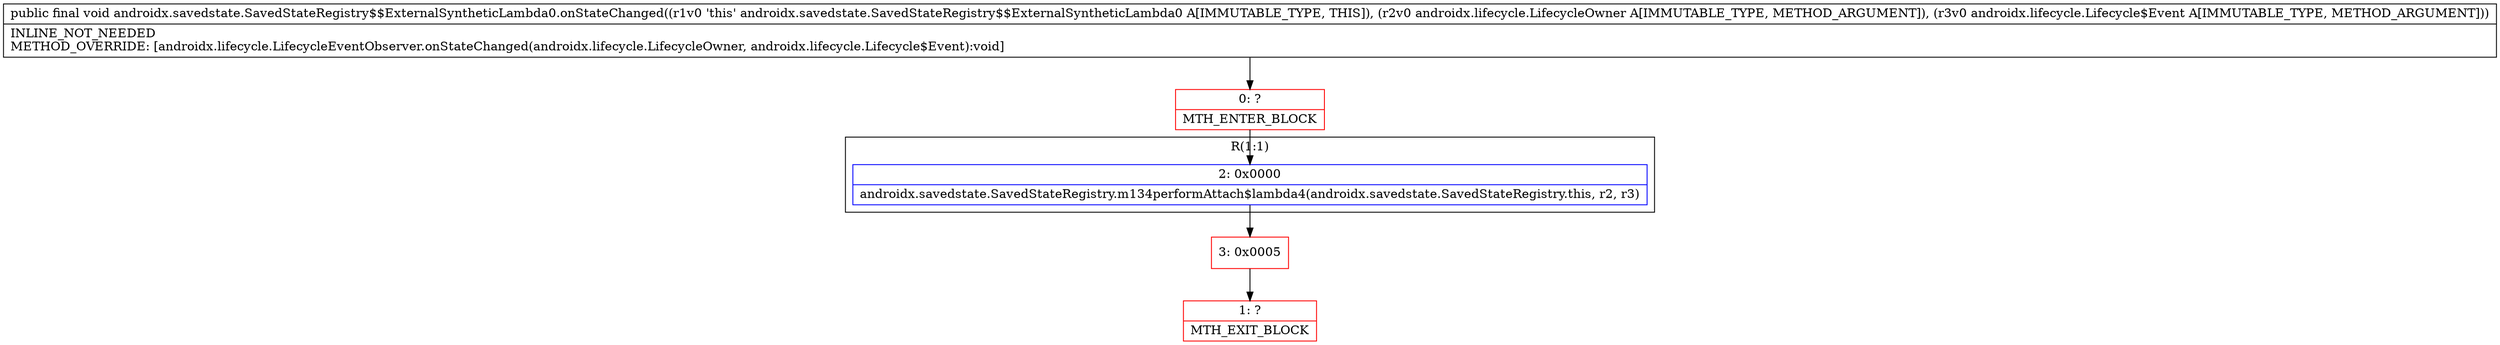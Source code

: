 digraph "CFG forandroidx.savedstate.SavedStateRegistry$$ExternalSyntheticLambda0.onStateChanged(Landroidx\/lifecycle\/LifecycleOwner;Landroidx\/lifecycle\/Lifecycle$Event;)V" {
subgraph cluster_Region_1967121194 {
label = "R(1:1)";
node [shape=record,color=blue];
Node_2 [shape=record,label="{2\:\ 0x0000|androidx.savedstate.SavedStateRegistry.m134performAttach$lambda4(androidx.savedstate.SavedStateRegistry.this, r2, r3)\l}"];
}
Node_0 [shape=record,color=red,label="{0\:\ ?|MTH_ENTER_BLOCK\l}"];
Node_3 [shape=record,color=red,label="{3\:\ 0x0005}"];
Node_1 [shape=record,color=red,label="{1\:\ ?|MTH_EXIT_BLOCK\l}"];
MethodNode[shape=record,label="{public final void androidx.savedstate.SavedStateRegistry$$ExternalSyntheticLambda0.onStateChanged((r1v0 'this' androidx.savedstate.SavedStateRegistry$$ExternalSyntheticLambda0 A[IMMUTABLE_TYPE, THIS]), (r2v0 androidx.lifecycle.LifecycleOwner A[IMMUTABLE_TYPE, METHOD_ARGUMENT]), (r3v0 androidx.lifecycle.Lifecycle$Event A[IMMUTABLE_TYPE, METHOD_ARGUMENT]))  | INLINE_NOT_NEEDED\lMETHOD_OVERRIDE: [androidx.lifecycle.LifecycleEventObserver.onStateChanged(androidx.lifecycle.LifecycleOwner, androidx.lifecycle.Lifecycle$Event):void]\l}"];
MethodNode -> Node_0;Node_2 -> Node_3;
Node_0 -> Node_2;
Node_3 -> Node_1;
}

